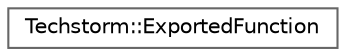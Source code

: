 digraph "Graphical Class Hierarchy"
{
 // LATEX_PDF_SIZE
  bgcolor="transparent";
  edge [fontname=Helvetica,fontsize=10,labelfontname=Helvetica,labelfontsize=10];
  node [fontname=Helvetica,fontsize=10,shape=box,height=0.2,width=0.4];
  rankdir="LR";
  Node0 [id="Node000000",label="Techstorm::ExportedFunction",height=0.2,width=0.4,color="grey40", fillcolor="white", style="filled",URL="$da/d2c/struct_techstorm_1_1_exported_function.html",tooltip=" "];
}
